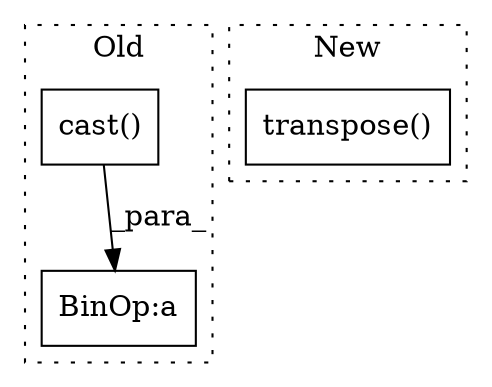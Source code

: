 digraph G {
subgraph cluster0 {
1 [label="cast()" a="75" s="1343,1369" l="8,1" shape="box"];
3 [label="BinOp:a" a="82" s="1327" l="3" shape="box"];
label = "Old";
style="dotted";
}
subgraph cluster1 {
2 [label="transpose()" a="75" s="4858,4902" l="21,1" shape="box"];
label = "New";
style="dotted";
}
1 -> 3 [label="_para_"];
}